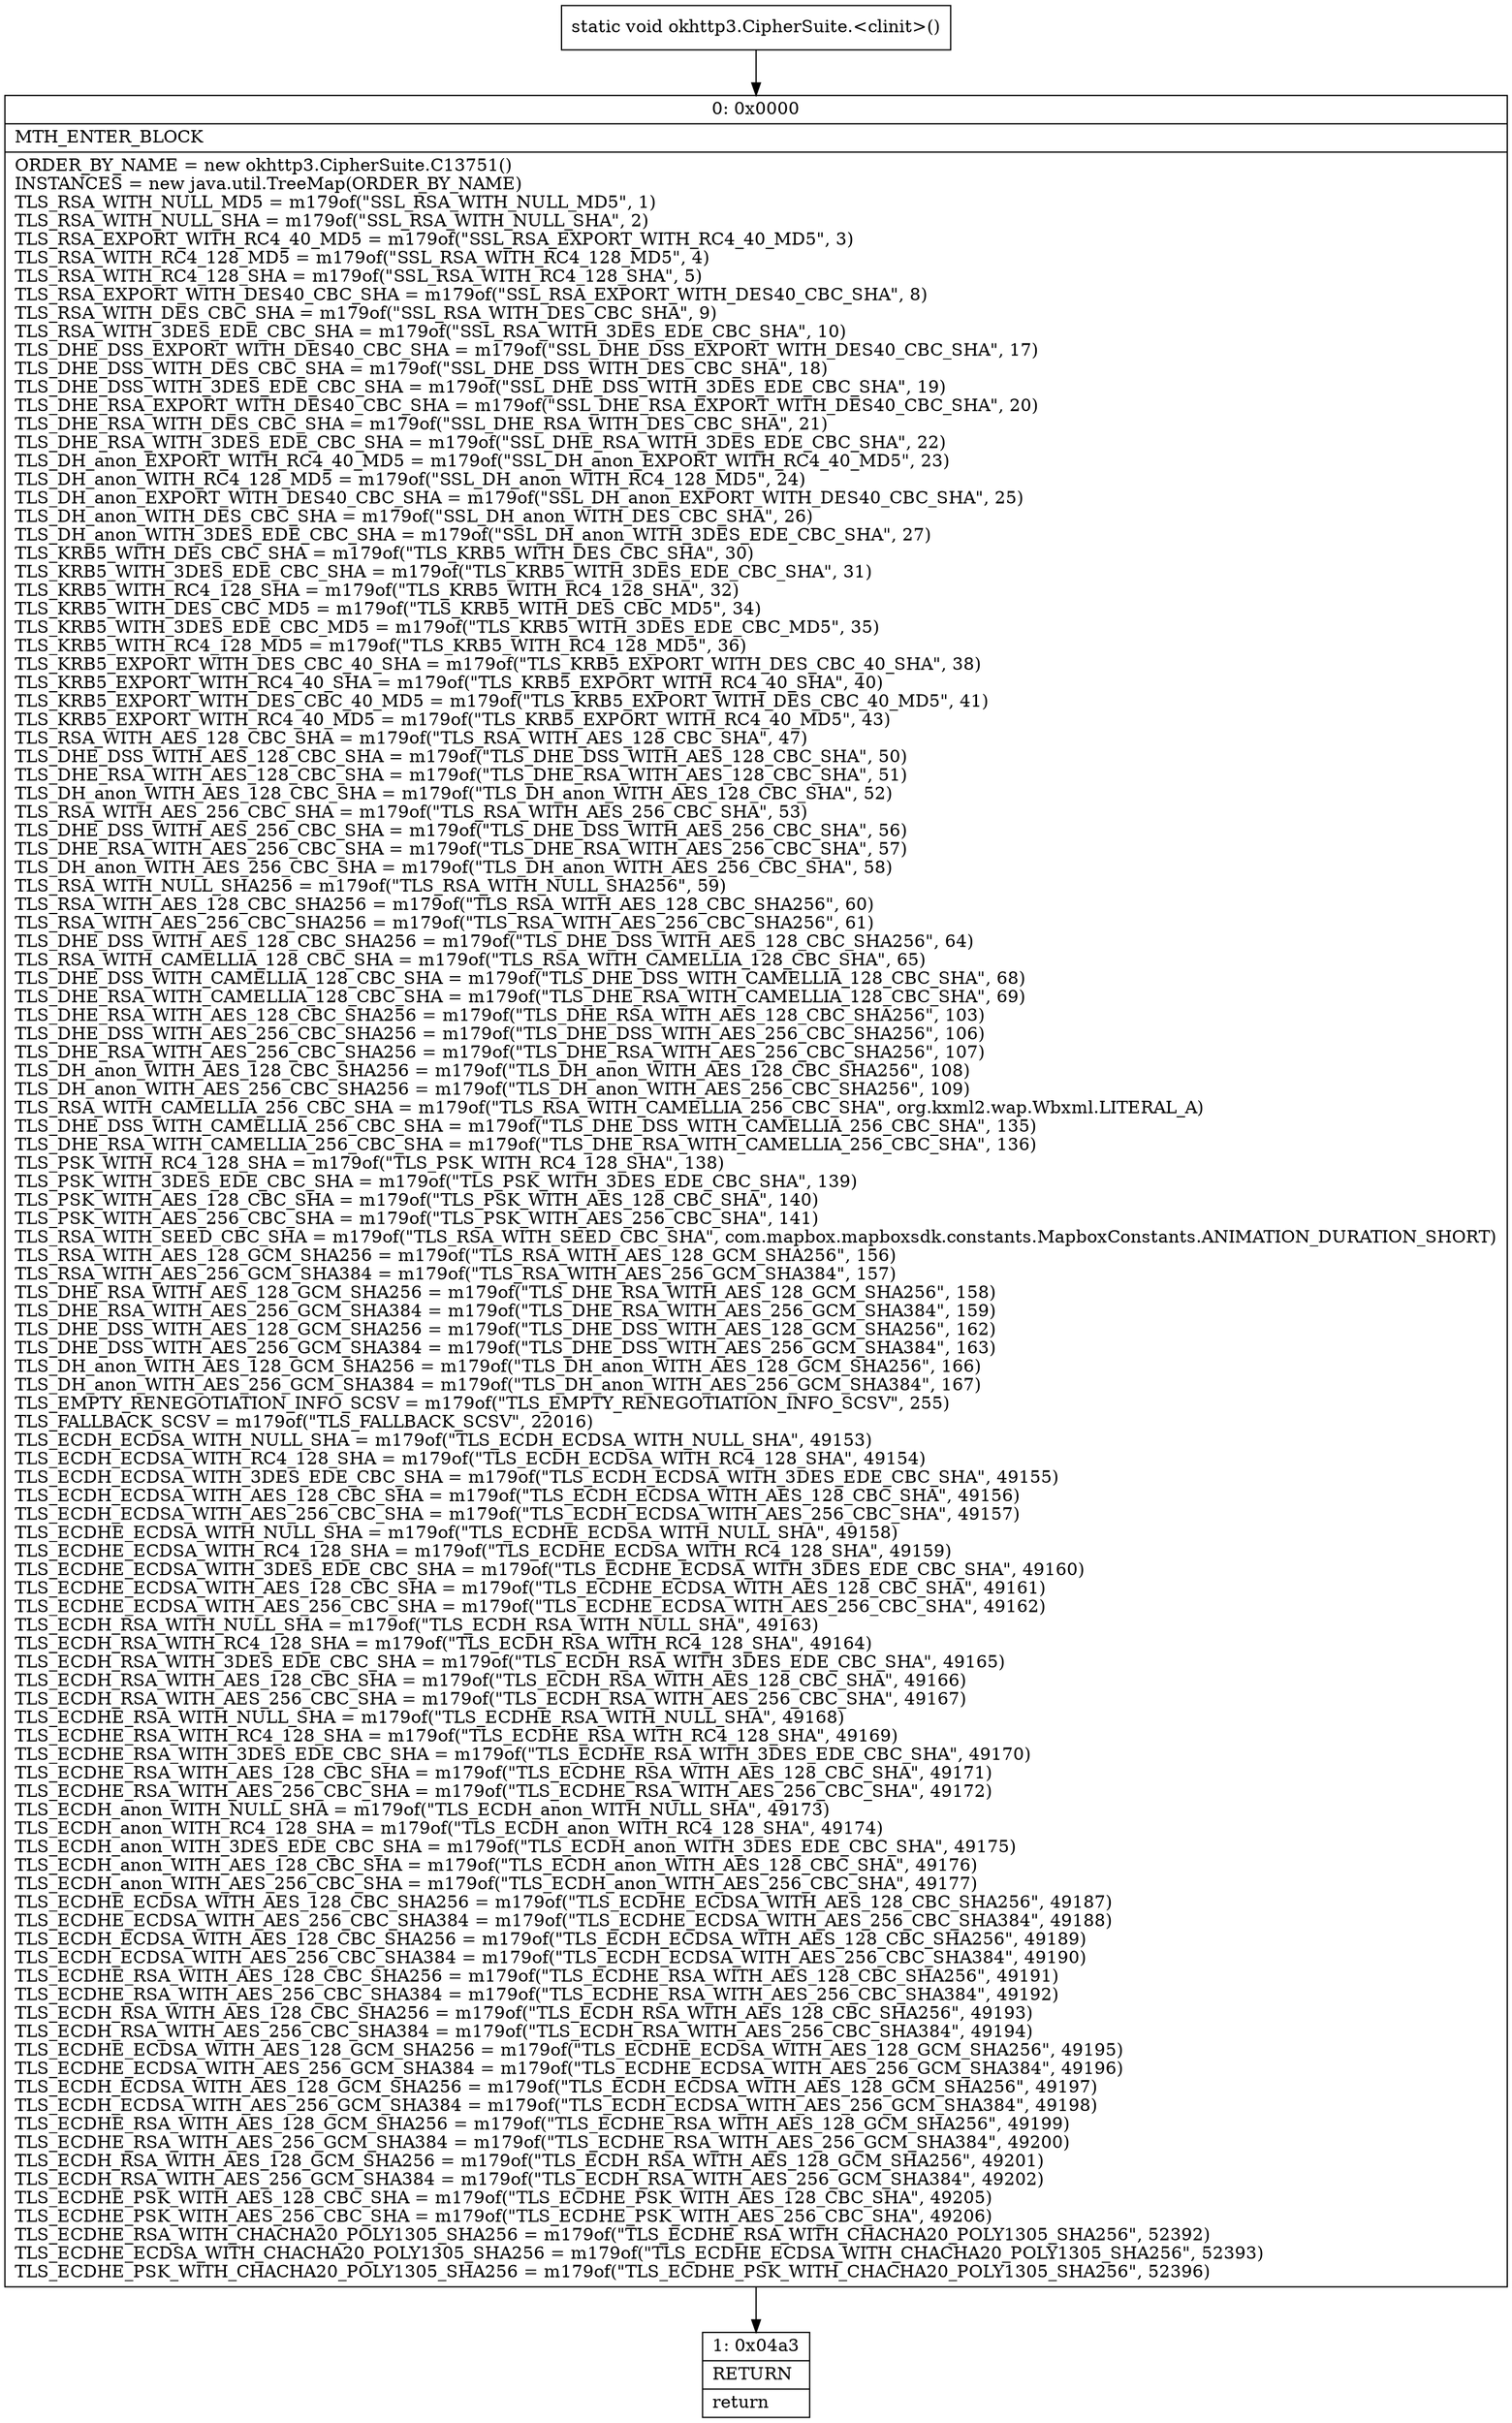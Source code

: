 digraph "CFG forokhttp3.CipherSuite.\<clinit\>()V" {
Node_0 [shape=record,label="{0\:\ 0x0000|MTH_ENTER_BLOCK\l|ORDER_BY_NAME = new okhttp3.CipherSuite.C13751()\lINSTANCES = new java.util.TreeMap(ORDER_BY_NAME)\lTLS_RSA_WITH_NULL_MD5 = m179of(\"SSL_RSA_WITH_NULL_MD5\", 1)\lTLS_RSA_WITH_NULL_SHA = m179of(\"SSL_RSA_WITH_NULL_SHA\", 2)\lTLS_RSA_EXPORT_WITH_RC4_40_MD5 = m179of(\"SSL_RSA_EXPORT_WITH_RC4_40_MD5\", 3)\lTLS_RSA_WITH_RC4_128_MD5 = m179of(\"SSL_RSA_WITH_RC4_128_MD5\", 4)\lTLS_RSA_WITH_RC4_128_SHA = m179of(\"SSL_RSA_WITH_RC4_128_SHA\", 5)\lTLS_RSA_EXPORT_WITH_DES40_CBC_SHA = m179of(\"SSL_RSA_EXPORT_WITH_DES40_CBC_SHA\", 8)\lTLS_RSA_WITH_DES_CBC_SHA = m179of(\"SSL_RSA_WITH_DES_CBC_SHA\", 9)\lTLS_RSA_WITH_3DES_EDE_CBC_SHA = m179of(\"SSL_RSA_WITH_3DES_EDE_CBC_SHA\", 10)\lTLS_DHE_DSS_EXPORT_WITH_DES40_CBC_SHA = m179of(\"SSL_DHE_DSS_EXPORT_WITH_DES40_CBC_SHA\", 17)\lTLS_DHE_DSS_WITH_DES_CBC_SHA = m179of(\"SSL_DHE_DSS_WITH_DES_CBC_SHA\", 18)\lTLS_DHE_DSS_WITH_3DES_EDE_CBC_SHA = m179of(\"SSL_DHE_DSS_WITH_3DES_EDE_CBC_SHA\", 19)\lTLS_DHE_RSA_EXPORT_WITH_DES40_CBC_SHA = m179of(\"SSL_DHE_RSA_EXPORT_WITH_DES40_CBC_SHA\", 20)\lTLS_DHE_RSA_WITH_DES_CBC_SHA = m179of(\"SSL_DHE_RSA_WITH_DES_CBC_SHA\", 21)\lTLS_DHE_RSA_WITH_3DES_EDE_CBC_SHA = m179of(\"SSL_DHE_RSA_WITH_3DES_EDE_CBC_SHA\", 22)\lTLS_DH_anon_EXPORT_WITH_RC4_40_MD5 = m179of(\"SSL_DH_anon_EXPORT_WITH_RC4_40_MD5\", 23)\lTLS_DH_anon_WITH_RC4_128_MD5 = m179of(\"SSL_DH_anon_WITH_RC4_128_MD5\", 24)\lTLS_DH_anon_EXPORT_WITH_DES40_CBC_SHA = m179of(\"SSL_DH_anon_EXPORT_WITH_DES40_CBC_SHA\", 25)\lTLS_DH_anon_WITH_DES_CBC_SHA = m179of(\"SSL_DH_anon_WITH_DES_CBC_SHA\", 26)\lTLS_DH_anon_WITH_3DES_EDE_CBC_SHA = m179of(\"SSL_DH_anon_WITH_3DES_EDE_CBC_SHA\", 27)\lTLS_KRB5_WITH_DES_CBC_SHA = m179of(\"TLS_KRB5_WITH_DES_CBC_SHA\", 30)\lTLS_KRB5_WITH_3DES_EDE_CBC_SHA = m179of(\"TLS_KRB5_WITH_3DES_EDE_CBC_SHA\", 31)\lTLS_KRB5_WITH_RC4_128_SHA = m179of(\"TLS_KRB5_WITH_RC4_128_SHA\", 32)\lTLS_KRB5_WITH_DES_CBC_MD5 = m179of(\"TLS_KRB5_WITH_DES_CBC_MD5\", 34)\lTLS_KRB5_WITH_3DES_EDE_CBC_MD5 = m179of(\"TLS_KRB5_WITH_3DES_EDE_CBC_MD5\", 35)\lTLS_KRB5_WITH_RC4_128_MD5 = m179of(\"TLS_KRB5_WITH_RC4_128_MD5\", 36)\lTLS_KRB5_EXPORT_WITH_DES_CBC_40_SHA = m179of(\"TLS_KRB5_EXPORT_WITH_DES_CBC_40_SHA\", 38)\lTLS_KRB5_EXPORT_WITH_RC4_40_SHA = m179of(\"TLS_KRB5_EXPORT_WITH_RC4_40_SHA\", 40)\lTLS_KRB5_EXPORT_WITH_DES_CBC_40_MD5 = m179of(\"TLS_KRB5_EXPORT_WITH_DES_CBC_40_MD5\", 41)\lTLS_KRB5_EXPORT_WITH_RC4_40_MD5 = m179of(\"TLS_KRB5_EXPORT_WITH_RC4_40_MD5\", 43)\lTLS_RSA_WITH_AES_128_CBC_SHA = m179of(\"TLS_RSA_WITH_AES_128_CBC_SHA\", 47)\lTLS_DHE_DSS_WITH_AES_128_CBC_SHA = m179of(\"TLS_DHE_DSS_WITH_AES_128_CBC_SHA\", 50)\lTLS_DHE_RSA_WITH_AES_128_CBC_SHA = m179of(\"TLS_DHE_RSA_WITH_AES_128_CBC_SHA\", 51)\lTLS_DH_anon_WITH_AES_128_CBC_SHA = m179of(\"TLS_DH_anon_WITH_AES_128_CBC_SHA\", 52)\lTLS_RSA_WITH_AES_256_CBC_SHA = m179of(\"TLS_RSA_WITH_AES_256_CBC_SHA\", 53)\lTLS_DHE_DSS_WITH_AES_256_CBC_SHA = m179of(\"TLS_DHE_DSS_WITH_AES_256_CBC_SHA\", 56)\lTLS_DHE_RSA_WITH_AES_256_CBC_SHA = m179of(\"TLS_DHE_RSA_WITH_AES_256_CBC_SHA\", 57)\lTLS_DH_anon_WITH_AES_256_CBC_SHA = m179of(\"TLS_DH_anon_WITH_AES_256_CBC_SHA\", 58)\lTLS_RSA_WITH_NULL_SHA256 = m179of(\"TLS_RSA_WITH_NULL_SHA256\", 59)\lTLS_RSA_WITH_AES_128_CBC_SHA256 = m179of(\"TLS_RSA_WITH_AES_128_CBC_SHA256\", 60)\lTLS_RSA_WITH_AES_256_CBC_SHA256 = m179of(\"TLS_RSA_WITH_AES_256_CBC_SHA256\", 61)\lTLS_DHE_DSS_WITH_AES_128_CBC_SHA256 = m179of(\"TLS_DHE_DSS_WITH_AES_128_CBC_SHA256\", 64)\lTLS_RSA_WITH_CAMELLIA_128_CBC_SHA = m179of(\"TLS_RSA_WITH_CAMELLIA_128_CBC_SHA\", 65)\lTLS_DHE_DSS_WITH_CAMELLIA_128_CBC_SHA = m179of(\"TLS_DHE_DSS_WITH_CAMELLIA_128_CBC_SHA\", 68)\lTLS_DHE_RSA_WITH_CAMELLIA_128_CBC_SHA = m179of(\"TLS_DHE_RSA_WITH_CAMELLIA_128_CBC_SHA\", 69)\lTLS_DHE_RSA_WITH_AES_128_CBC_SHA256 = m179of(\"TLS_DHE_RSA_WITH_AES_128_CBC_SHA256\", 103)\lTLS_DHE_DSS_WITH_AES_256_CBC_SHA256 = m179of(\"TLS_DHE_DSS_WITH_AES_256_CBC_SHA256\", 106)\lTLS_DHE_RSA_WITH_AES_256_CBC_SHA256 = m179of(\"TLS_DHE_RSA_WITH_AES_256_CBC_SHA256\", 107)\lTLS_DH_anon_WITH_AES_128_CBC_SHA256 = m179of(\"TLS_DH_anon_WITH_AES_128_CBC_SHA256\", 108)\lTLS_DH_anon_WITH_AES_256_CBC_SHA256 = m179of(\"TLS_DH_anon_WITH_AES_256_CBC_SHA256\", 109)\lTLS_RSA_WITH_CAMELLIA_256_CBC_SHA = m179of(\"TLS_RSA_WITH_CAMELLIA_256_CBC_SHA\", org.kxml2.wap.Wbxml.LITERAL_A)\lTLS_DHE_DSS_WITH_CAMELLIA_256_CBC_SHA = m179of(\"TLS_DHE_DSS_WITH_CAMELLIA_256_CBC_SHA\", 135)\lTLS_DHE_RSA_WITH_CAMELLIA_256_CBC_SHA = m179of(\"TLS_DHE_RSA_WITH_CAMELLIA_256_CBC_SHA\", 136)\lTLS_PSK_WITH_RC4_128_SHA = m179of(\"TLS_PSK_WITH_RC4_128_SHA\", 138)\lTLS_PSK_WITH_3DES_EDE_CBC_SHA = m179of(\"TLS_PSK_WITH_3DES_EDE_CBC_SHA\", 139)\lTLS_PSK_WITH_AES_128_CBC_SHA = m179of(\"TLS_PSK_WITH_AES_128_CBC_SHA\", 140)\lTLS_PSK_WITH_AES_256_CBC_SHA = m179of(\"TLS_PSK_WITH_AES_256_CBC_SHA\", 141)\lTLS_RSA_WITH_SEED_CBC_SHA = m179of(\"TLS_RSA_WITH_SEED_CBC_SHA\", com.mapbox.mapboxsdk.constants.MapboxConstants.ANIMATION_DURATION_SHORT)\lTLS_RSA_WITH_AES_128_GCM_SHA256 = m179of(\"TLS_RSA_WITH_AES_128_GCM_SHA256\", 156)\lTLS_RSA_WITH_AES_256_GCM_SHA384 = m179of(\"TLS_RSA_WITH_AES_256_GCM_SHA384\", 157)\lTLS_DHE_RSA_WITH_AES_128_GCM_SHA256 = m179of(\"TLS_DHE_RSA_WITH_AES_128_GCM_SHA256\", 158)\lTLS_DHE_RSA_WITH_AES_256_GCM_SHA384 = m179of(\"TLS_DHE_RSA_WITH_AES_256_GCM_SHA384\", 159)\lTLS_DHE_DSS_WITH_AES_128_GCM_SHA256 = m179of(\"TLS_DHE_DSS_WITH_AES_128_GCM_SHA256\", 162)\lTLS_DHE_DSS_WITH_AES_256_GCM_SHA384 = m179of(\"TLS_DHE_DSS_WITH_AES_256_GCM_SHA384\", 163)\lTLS_DH_anon_WITH_AES_128_GCM_SHA256 = m179of(\"TLS_DH_anon_WITH_AES_128_GCM_SHA256\", 166)\lTLS_DH_anon_WITH_AES_256_GCM_SHA384 = m179of(\"TLS_DH_anon_WITH_AES_256_GCM_SHA384\", 167)\lTLS_EMPTY_RENEGOTIATION_INFO_SCSV = m179of(\"TLS_EMPTY_RENEGOTIATION_INFO_SCSV\", 255)\lTLS_FALLBACK_SCSV = m179of(\"TLS_FALLBACK_SCSV\", 22016)\lTLS_ECDH_ECDSA_WITH_NULL_SHA = m179of(\"TLS_ECDH_ECDSA_WITH_NULL_SHA\", 49153)\lTLS_ECDH_ECDSA_WITH_RC4_128_SHA = m179of(\"TLS_ECDH_ECDSA_WITH_RC4_128_SHA\", 49154)\lTLS_ECDH_ECDSA_WITH_3DES_EDE_CBC_SHA = m179of(\"TLS_ECDH_ECDSA_WITH_3DES_EDE_CBC_SHA\", 49155)\lTLS_ECDH_ECDSA_WITH_AES_128_CBC_SHA = m179of(\"TLS_ECDH_ECDSA_WITH_AES_128_CBC_SHA\", 49156)\lTLS_ECDH_ECDSA_WITH_AES_256_CBC_SHA = m179of(\"TLS_ECDH_ECDSA_WITH_AES_256_CBC_SHA\", 49157)\lTLS_ECDHE_ECDSA_WITH_NULL_SHA = m179of(\"TLS_ECDHE_ECDSA_WITH_NULL_SHA\", 49158)\lTLS_ECDHE_ECDSA_WITH_RC4_128_SHA = m179of(\"TLS_ECDHE_ECDSA_WITH_RC4_128_SHA\", 49159)\lTLS_ECDHE_ECDSA_WITH_3DES_EDE_CBC_SHA = m179of(\"TLS_ECDHE_ECDSA_WITH_3DES_EDE_CBC_SHA\", 49160)\lTLS_ECDHE_ECDSA_WITH_AES_128_CBC_SHA = m179of(\"TLS_ECDHE_ECDSA_WITH_AES_128_CBC_SHA\", 49161)\lTLS_ECDHE_ECDSA_WITH_AES_256_CBC_SHA = m179of(\"TLS_ECDHE_ECDSA_WITH_AES_256_CBC_SHA\", 49162)\lTLS_ECDH_RSA_WITH_NULL_SHA = m179of(\"TLS_ECDH_RSA_WITH_NULL_SHA\", 49163)\lTLS_ECDH_RSA_WITH_RC4_128_SHA = m179of(\"TLS_ECDH_RSA_WITH_RC4_128_SHA\", 49164)\lTLS_ECDH_RSA_WITH_3DES_EDE_CBC_SHA = m179of(\"TLS_ECDH_RSA_WITH_3DES_EDE_CBC_SHA\", 49165)\lTLS_ECDH_RSA_WITH_AES_128_CBC_SHA = m179of(\"TLS_ECDH_RSA_WITH_AES_128_CBC_SHA\", 49166)\lTLS_ECDH_RSA_WITH_AES_256_CBC_SHA = m179of(\"TLS_ECDH_RSA_WITH_AES_256_CBC_SHA\", 49167)\lTLS_ECDHE_RSA_WITH_NULL_SHA = m179of(\"TLS_ECDHE_RSA_WITH_NULL_SHA\", 49168)\lTLS_ECDHE_RSA_WITH_RC4_128_SHA = m179of(\"TLS_ECDHE_RSA_WITH_RC4_128_SHA\", 49169)\lTLS_ECDHE_RSA_WITH_3DES_EDE_CBC_SHA = m179of(\"TLS_ECDHE_RSA_WITH_3DES_EDE_CBC_SHA\", 49170)\lTLS_ECDHE_RSA_WITH_AES_128_CBC_SHA = m179of(\"TLS_ECDHE_RSA_WITH_AES_128_CBC_SHA\", 49171)\lTLS_ECDHE_RSA_WITH_AES_256_CBC_SHA = m179of(\"TLS_ECDHE_RSA_WITH_AES_256_CBC_SHA\", 49172)\lTLS_ECDH_anon_WITH_NULL_SHA = m179of(\"TLS_ECDH_anon_WITH_NULL_SHA\", 49173)\lTLS_ECDH_anon_WITH_RC4_128_SHA = m179of(\"TLS_ECDH_anon_WITH_RC4_128_SHA\", 49174)\lTLS_ECDH_anon_WITH_3DES_EDE_CBC_SHA = m179of(\"TLS_ECDH_anon_WITH_3DES_EDE_CBC_SHA\", 49175)\lTLS_ECDH_anon_WITH_AES_128_CBC_SHA = m179of(\"TLS_ECDH_anon_WITH_AES_128_CBC_SHA\", 49176)\lTLS_ECDH_anon_WITH_AES_256_CBC_SHA = m179of(\"TLS_ECDH_anon_WITH_AES_256_CBC_SHA\", 49177)\lTLS_ECDHE_ECDSA_WITH_AES_128_CBC_SHA256 = m179of(\"TLS_ECDHE_ECDSA_WITH_AES_128_CBC_SHA256\", 49187)\lTLS_ECDHE_ECDSA_WITH_AES_256_CBC_SHA384 = m179of(\"TLS_ECDHE_ECDSA_WITH_AES_256_CBC_SHA384\", 49188)\lTLS_ECDH_ECDSA_WITH_AES_128_CBC_SHA256 = m179of(\"TLS_ECDH_ECDSA_WITH_AES_128_CBC_SHA256\", 49189)\lTLS_ECDH_ECDSA_WITH_AES_256_CBC_SHA384 = m179of(\"TLS_ECDH_ECDSA_WITH_AES_256_CBC_SHA384\", 49190)\lTLS_ECDHE_RSA_WITH_AES_128_CBC_SHA256 = m179of(\"TLS_ECDHE_RSA_WITH_AES_128_CBC_SHA256\", 49191)\lTLS_ECDHE_RSA_WITH_AES_256_CBC_SHA384 = m179of(\"TLS_ECDHE_RSA_WITH_AES_256_CBC_SHA384\", 49192)\lTLS_ECDH_RSA_WITH_AES_128_CBC_SHA256 = m179of(\"TLS_ECDH_RSA_WITH_AES_128_CBC_SHA256\", 49193)\lTLS_ECDH_RSA_WITH_AES_256_CBC_SHA384 = m179of(\"TLS_ECDH_RSA_WITH_AES_256_CBC_SHA384\", 49194)\lTLS_ECDHE_ECDSA_WITH_AES_128_GCM_SHA256 = m179of(\"TLS_ECDHE_ECDSA_WITH_AES_128_GCM_SHA256\", 49195)\lTLS_ECDHE_ECDSA_WITH_AES_256_GCM_SHA384 = m179of(\"TLS_ECDHE_ECDSA_WITH_AES_256_GCM_SHA384\", 49196)\lTLS_ECDH_ECDSA_WITH_AES_128_GCM_SHA256 = m179of(\"TLS_ECDH_ECDSA_WITH_AES_128_GCM_SHA256\", 49197)\lTLS_ECDH_ECDSA_WITH_AES_256_GCM_SHA384 = m179of(\"TLS_ECDH_ECDSA_WITH_AES_256_GCM_SHA384\", 49198)\lTLS_ECDHE_RSA_WITH_AES_128_GCM_SHA256 = m179of(\"TLS_ECDHE_RSA_WITH_AES_128_GCM_SHA256\", 49199)\lTLS_ECDHE_RSA_WITH_AES_256_GCM_SHA384 = m179of(\"TLS_ECDHE_RSA_WITH_AES_256_GCM_SHA384\", 49200)\lTLS_ECDH_RSA_WITH_AES_128_GCM_SHA256 = m179of(\"TLS_ECDH_RSA_WITH_AES_128_GCM_SHA256\", 49201)\lTLS_ECDH_RSA_WITH_AES_256_GCM_SHA384 = m179of(\"TLS_ECDH_RSA_WITH_AES_256_GCM_SHA384\", 49202)\lTLS_ECDHE_PSK_WITH_AES_128_CBC_SHA = m179of(\"TLS_ECDHE_PSK_WITH_AES_128_CBC_SHA\", 49205)\lTLS_ECDHE_PSK_WITH_AES_256_CBC_SHA = m179of(\"TLS_ECDHE_PSK_WITH_AES_256_CBC_SHA\", 49206)\lTLS_ECDHE_RSA_WITH_CHACHA20_POLY1305_SHA256 = m179of(\"TLS_ECDHE_RSA_WITH_CHACHA20_POLY1305_SHA256\", 52392)\lTLS_ECDHE_ECDSA_WITH_CHACHA20_POLY1305_SHA256 = m179of(\"TLS_ECDHE_ECDSA_WITH_CHACHA20_POLY1305_SHA256\", 52393)\lTLS_ECDHE_PSK_WITH_CHACHA20_POLY1305_SHA256 = m179of(\"TLS_ECDHE_PSK_WITH_CHACHA20_POLY1305_SHA256\", 52396)\l}"];
Node_1 [shape=record,label="{1\:\ 0x04a3|RETURN\l|return\l}"];
MethodNode[shape=record,label="{static void okhttp3.CipherSuite.\<clinit\>() }"];
MethodNode -> Node_0;
Node_0 -> Node_1;
}

